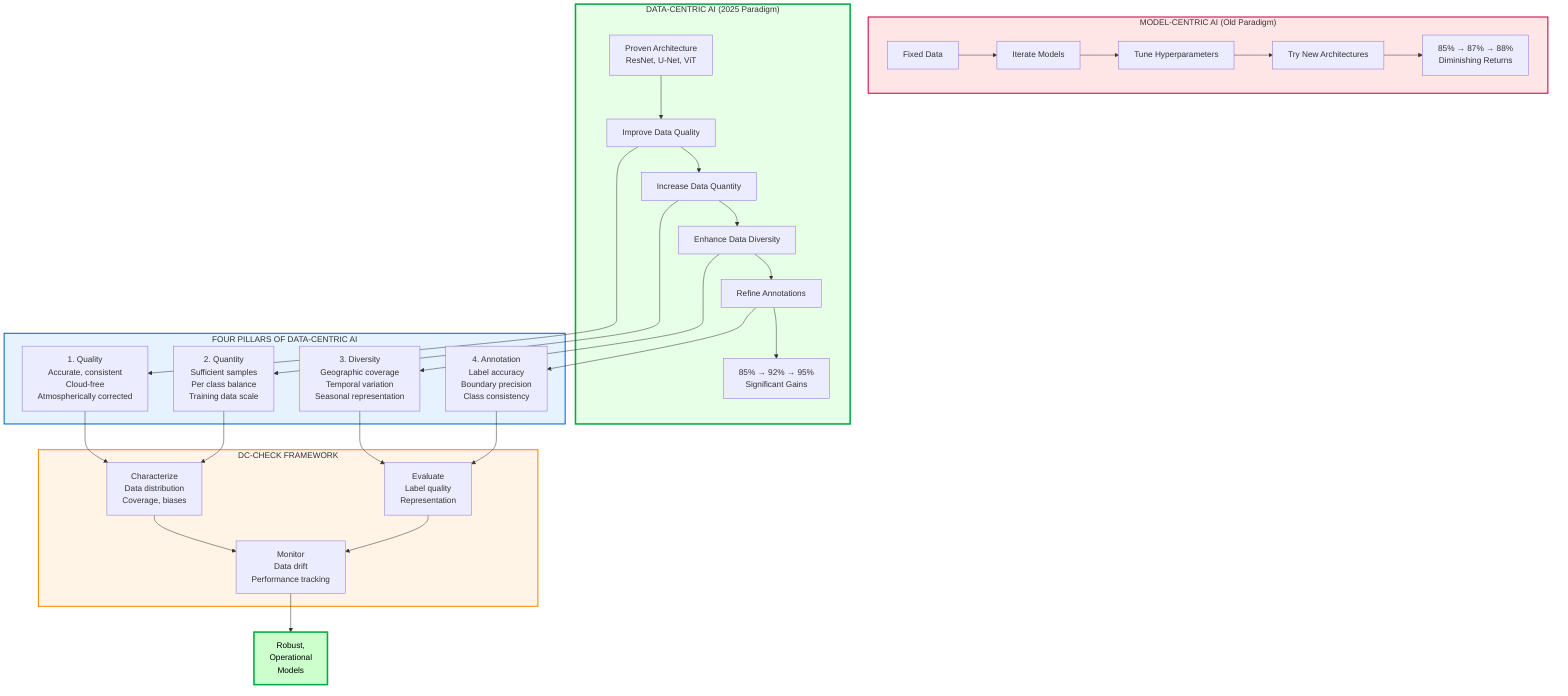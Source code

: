 flowchart TB
    subgraph ModelCentric["MODEL-CENTRIC AI (Old Paradigm)"]
        MC1[Fixed Data] --> MC2[Iterate Models]
        MC2 --> MC3[Tune Hyperparameters]
        MC3 --> MC4[Try New Architectures]
        MC4 --> MC5[85% → 87% → 88%<br/>Diminishing Returns]
    end

    subgraph DataCentric["DATA-CENTRIC AI (2025 Paradigm)"]
        DC1[Proven Architecture<br/>ResNet, U-Net, ViT] --> DC2[Improve Data Quality]
        DC2 --> DC3[Increase Data Quantity]
        DC3 --> DC4[Enhance Data Diversity]
        DC4 --> DC5[Refine Annotations]
        DC5 --> DC6[85% → 92% → 95%<br/>Significant Gains]
    end

    subgraph Pillars["FOUR PILLARS OF DATA-CENTRIC AI"]
        P1[1. Quality<br/>Accurate, consistent<br/>Cloud-free<br/>Atmospherically corrected]
        P2[2. Quantity<br/>Sufficient samples<br/>Per class balance<br/>Training data scale]
        P3[3. Diversity<br/>Geographic coverage<br/>Temporal variation<br/>Seasonal representation]
        P4[4. Annotation<br/>Label accuracy<br/>Boundary precision<br/>Class consistency]
    end

    DC2 --> P1
    DC3 --> P2
    DC4 --> P3
    DC5 --> P4

    subgraph DCCheck["DC-CHECK FRAMEWORK"]
        DCC1[Characterize<br/>Data distribution<br/>Coverage, biases]
        DCC2[Evaluate<br/>Label quality<br/>Representation]
        DCC3[Monitor<br/>Data drift<br/>Performance tracking]
    end

    P1 --> DCC1
    P2 --> DCC1
    P3 --> DCC2
    P4 --> DCC2
    DCC1 --> DCC3
    DCC2 --> DCC3

    DCC3 --> Result[Robust,<br/>Operational<br/>Models]

    style ModelCentric fill:#ffe6e6,stroke:#cc0044,stroke-width:2px
    style DataCentric fill:#e6ffe6,stroke:#00aa44,stroke-width:3px
    style Pillars fill:#e6f3ff,stroke:#0066cc,stroke-width:2px
    style DCCheck fill:#fff4e6,stroke:#ff8800,stroke-width:2px
    style Result fill:#ccffcc,stroke:#00aa44,stroke-width:3px,color:#000